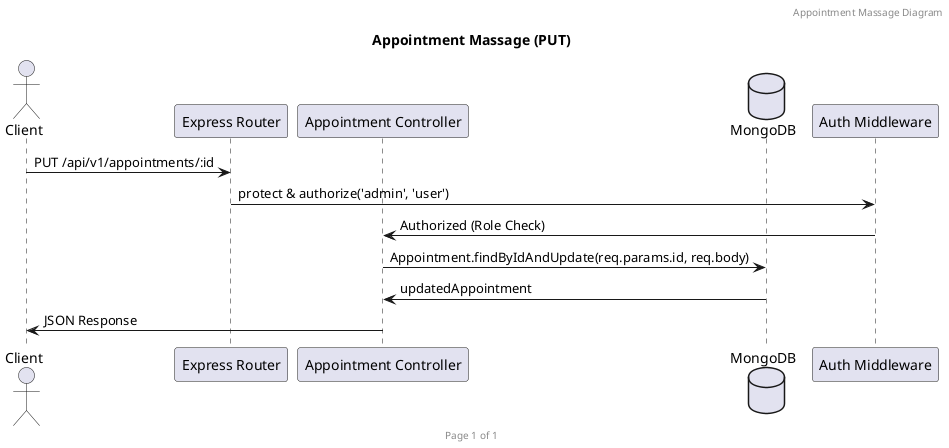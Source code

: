 @startuml Appointment Massage

header Appointment Massage Diagram
footer Page %page% of %lastpage%
title "Appointment Massage (PUT)"

actor Client
participant "Express Router" as Router
participant "Appointment Controller" as Controller
database "MongoDB" as DB
participant "Auth Middleware" as Auth

Client -> Router : PUT /api/v1/appointments/:id
Router -> Auth : protect & authorize('admin', 'user')
Auth -> Controller : Authorized (Role Check)
Controller -> DB : Appointment.findByIdAndUpdate(req.params.id, req.body)
DB -> Controller : updatedAppointment
Controller -> Client : JSON Response

@enduml